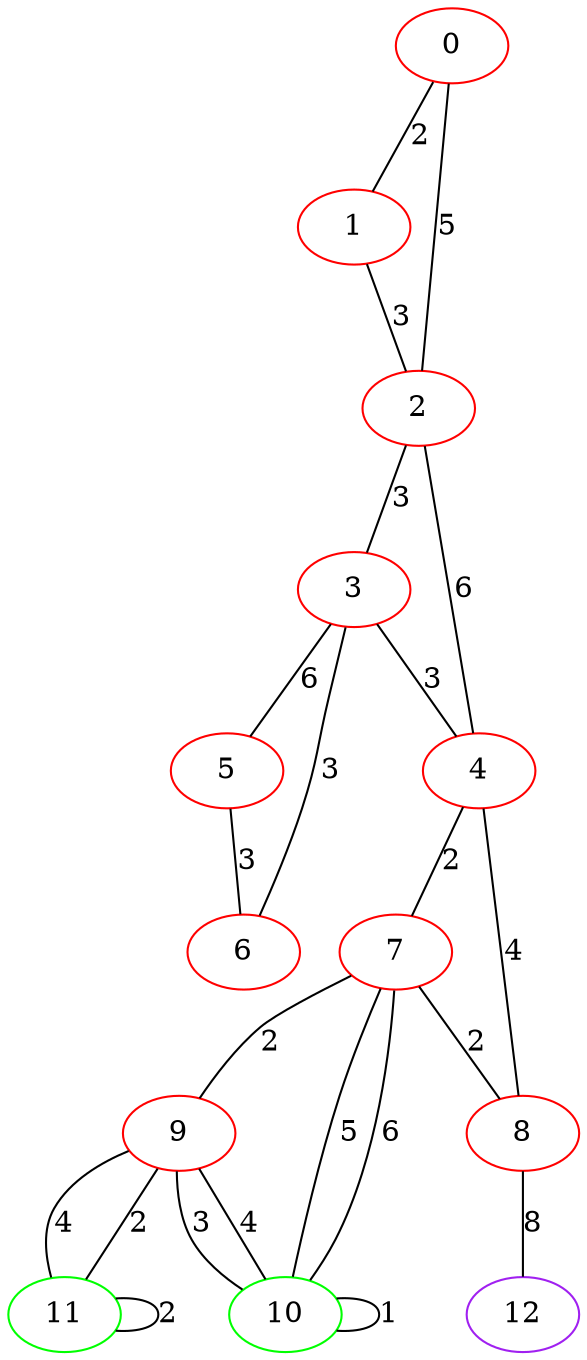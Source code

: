 graph "" {
0 [color=red, weight=1];
1 [color=red, weight=1];
2 [color=red, weight=1];
3 [color=red, weight=1];
4 [color=red, weight=1];
5 [color=red, weight=1];
6 [color=red, weight=1];
7 [color=red, weight=1];
8 [color=red, weight=1];
9 [color=red, weight=1];
10 [color=green, weight=2];
11 [color=green, weight=2];
12 [color=purple, weight=4];
0 -- 1  [key=0, label=2];
0 -- 2  [key=0, label=5];
1 -- 2  [key=0, label=3];
2 -- 3  [key=0, label=3];
2 -- 4  [key=0, label=6];
3 -- 4  [key=0, label=3];
3 -- 5  [key=0, label=6];
3 -- 6  [key=0, label=3];
4 -- 8  [key=0, label=4];
4 -- 7  [key=0, label=2];
5 -- 6  [key=0, label=3];
7 -- 8  [key=0, label=2];
7 -- 9  [key=0, label=2];
7 -- 10  [key=0, label=5];
7 -- 10  [key=1, label=6];
8 -- 12  [key=0, label=8];
9 -- 10  [key=0, label=3];
9 -- 10  [key=1, label=4];
9 -- 11  [key=0, label=4];
9 -- 11  [key=1, label=2];
10 -- 10  [key=0, label=1];
11 -- 11  [key=0, label=2];
}
